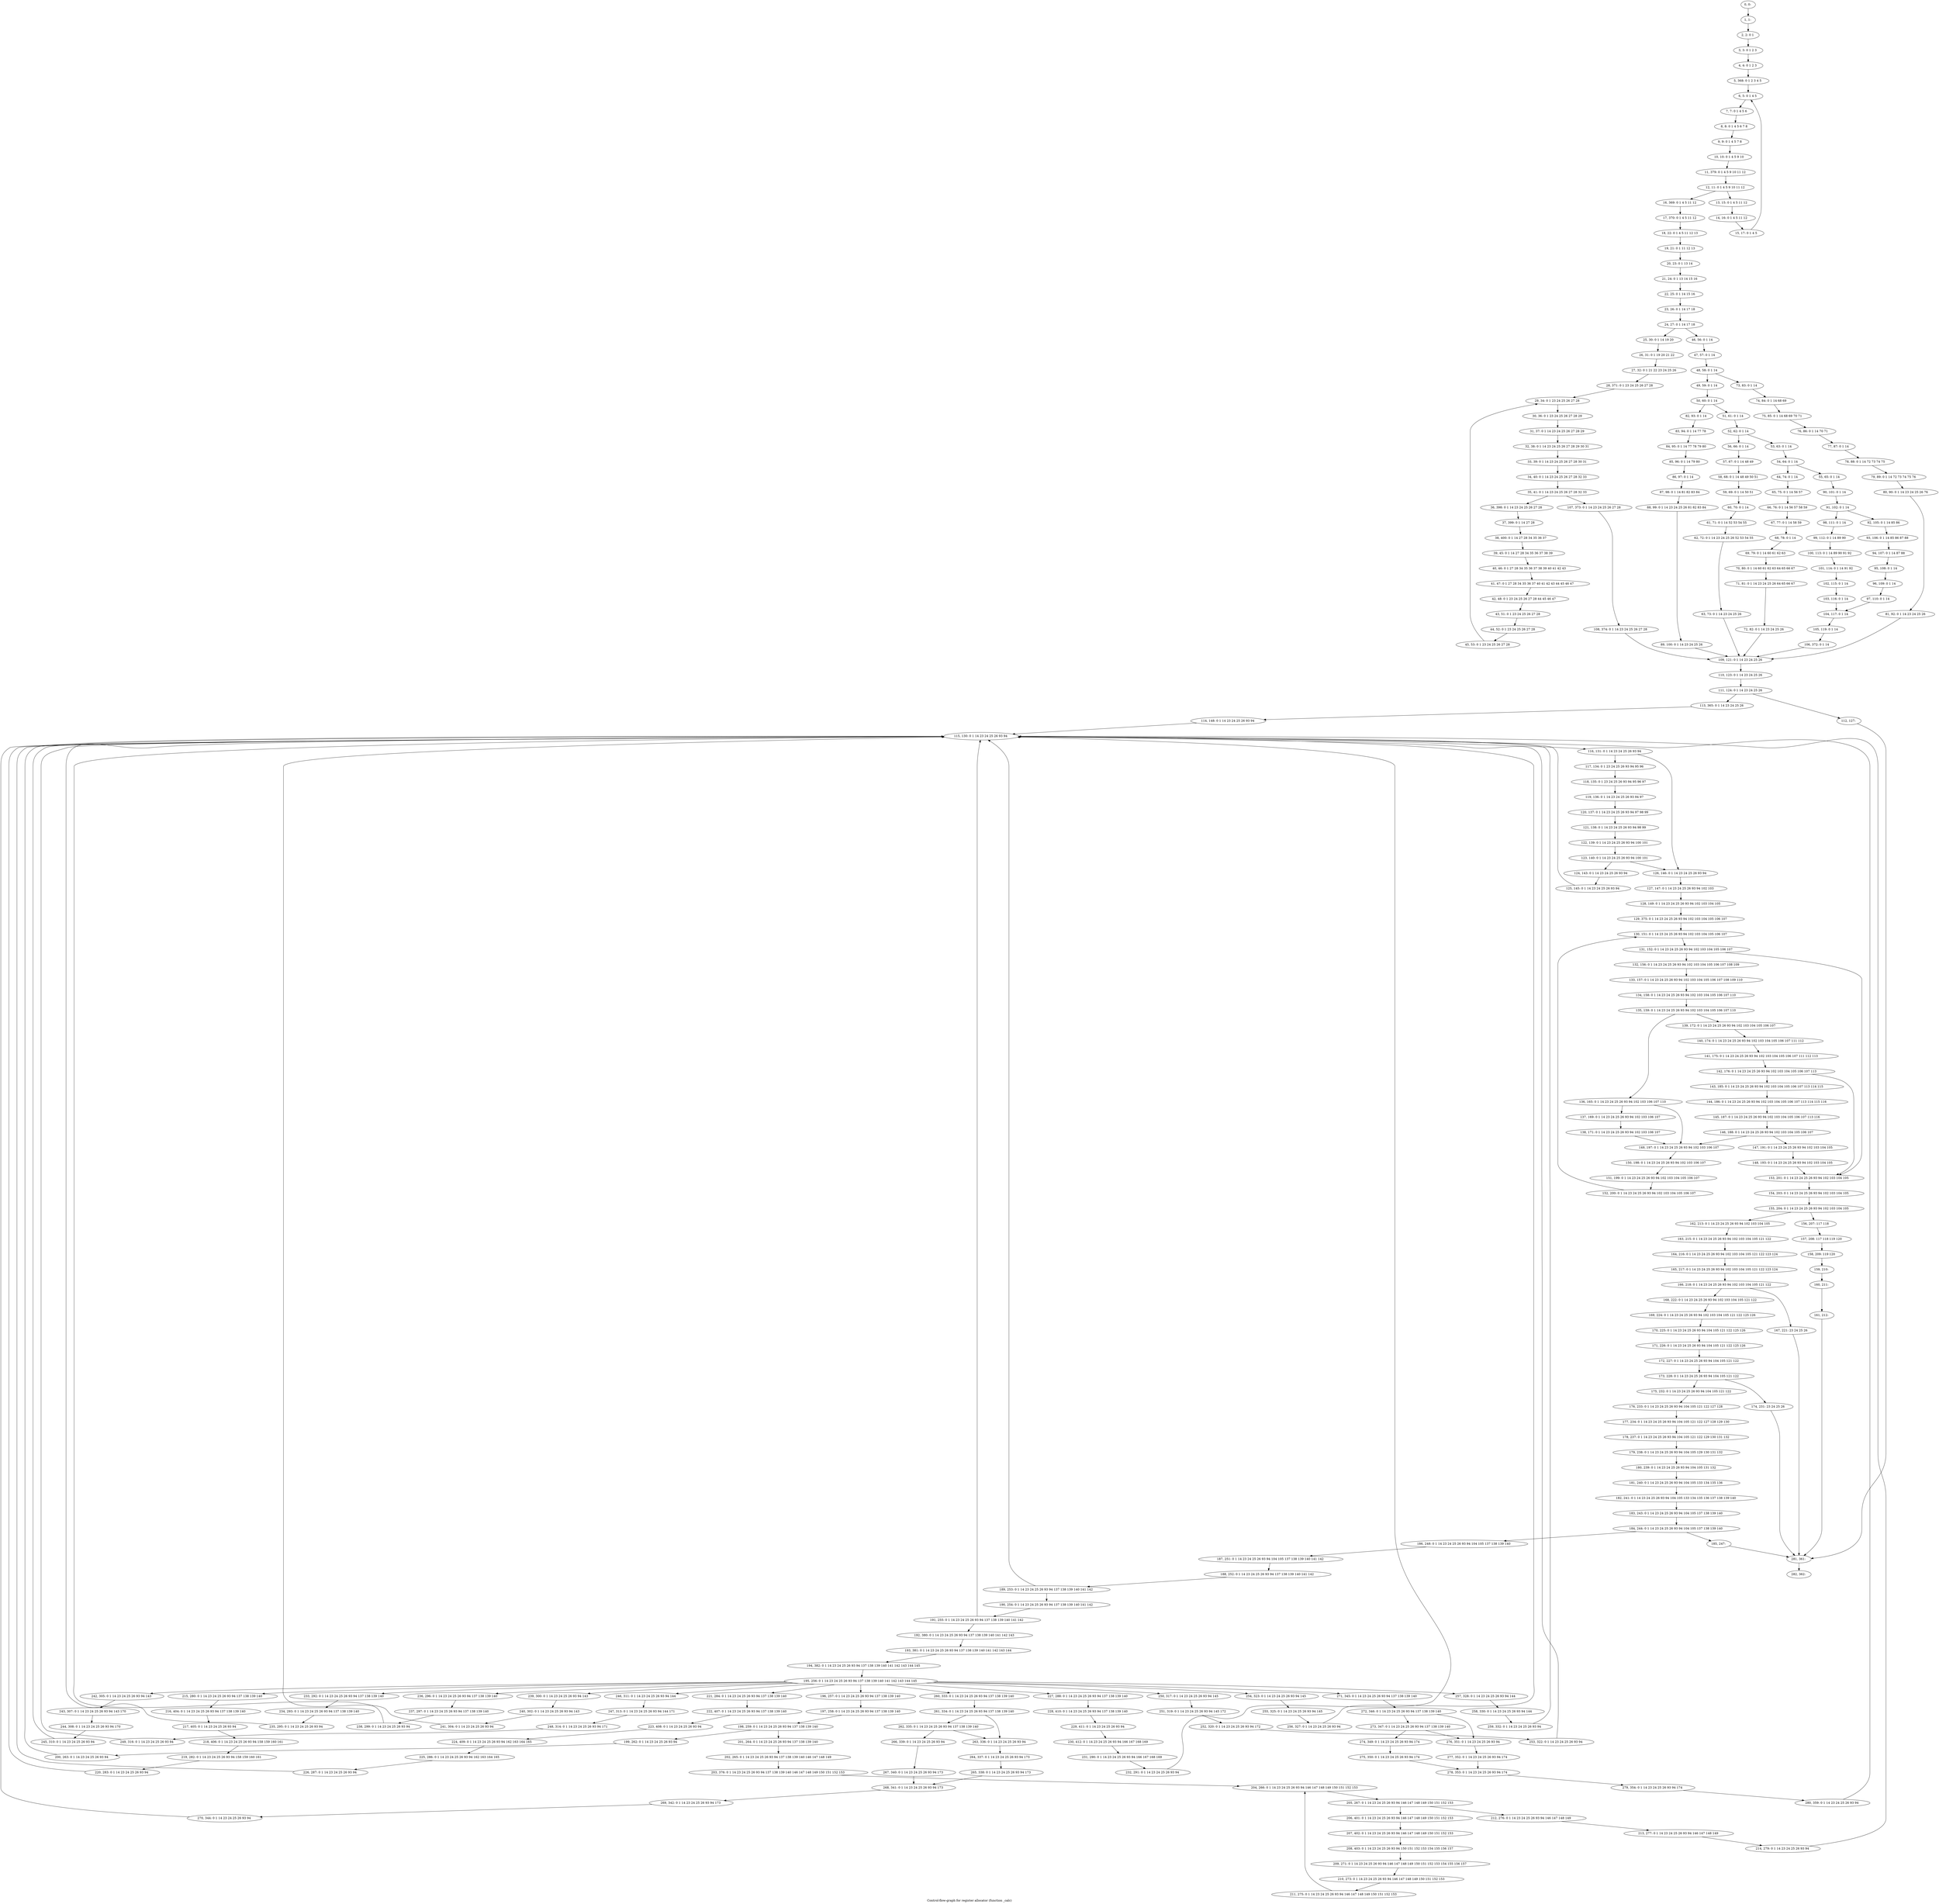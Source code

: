digraph G {
graph [label="Control-flow-graph for register allocator (function _calc)"]
0[label="0, 0: "];
1[label="1, 1: "];
2[label="2, 2: 0 1 "];
3[label="3, 3: 0 1 2 3 "];
4[label="4, 4: 0 1 2 3 "];
5[label="5, 368: 0 1 2 3 4 5 "];
6[label="6, 5: 0 1 4 5 "];
7[label="7, 7: 0 1 4 5 6 "];
8[label="8, 8: 0 1 4 5 6 7 8 "];
9[label="9, 9: 0 1 4 5 7 8 "];
10[label="10, 10: 0 1 4 5 9 10 "];
11[label="11, 379: 0 1 4 5 9 10 11 12 "];
12[label="12, 11: 0 1 4 5 9 10 11 12 "];
13[label="13, 15: 0 1 4 5 11 12 "];
14[label="14, 16: 0 1 4 5 11 12 "];
15[label="15, 17: 0 1 4 5 "];
16[label="16, 369: 0 1 4 5 11 12 "];
17[label="17, 370: 0 1 4 5 11 12 "];
18[label="18, 22: 0 1 4 5 11 12 13 "];
19[label="19, 21: 0 1 11 12 13 "];
20[label="20, 23: 0 1 13 14 "];
21[label="21, 24: 0 1 13 14 15 16 "];
22[label="22, 25: 0 1 14 15 16 "];
23[label="23, 26: 0 1 14 17 18 "];
24[label="24, 27: 0 1 14 17 18 "];
25[label="25, 30: 0 1 14 19 20 "];
26[label="26, 31: 0 1 19 20 21 22 "];
27[label="27, 32: 0 1 21 22 23 24 25 26 "];
28[label="28, 371: 0 1 23 24 25 26 27 28 "];
29[label="29, 34: 0 1 23 24 25 26 27 28 "];
30[label="30, 36: 0 1 23 24 25 26 27 28 29 "];
31[label="31, 37: 0 1 14 23 24 25 26 27 28 29 "];
32[label="32, 38: 0 1 14 23 24 25 26 27 28 29 30 31 "];
33[label="33, 39: 0 1 14 23 24 25 26 27 28 30 31 "];
34[label="34, 40: 0 1 14 23 24 25 26 27 28 32 33 "];
35[label="35, 41: 0 1 14 23 24 25 26 27 28 32 33 "];
36[label="36, 398: 0 1 14 23 24 25 26 27 28 "];
37[label="37, 399: 0 1 14 27 28 "];
38[label="38, 400: 0 1 14 27 28 34 35 36 37 "];
39[label="39, 45: 0 1 14 27 28 34 35 36 37 38 39 "];
40[label="40, 46: 0 1 27 28 34 35 36 37 38 39 40 41 42 43 "];
41[label="41, 47: 0 1 27 28 34 35 36 37 40 41 42 43 44 45 46 47 "];
42[label="42, 48: 0 1 23 24 25 26 27 28 44 45 46 47 "];
43[label="43, 51: 0 1 23 24 25 26 27 28 "];
44[label="44, 52: 0 1 23 24 25 26 27 28 "];
45[label="45, 53: 0 1 23 24 25 26 27 28 "];
46[label="46, 56: 0 1 14 "];
47[label="47, 57: 0 1 14 "];
48[label="48, 58: 0 1 14 "];
49[label="49, 59: 0 1 14 "];
50[label="50, 60: 0 1 14 "];
51[label="51, 61: 0 1 14 "];
52[label="52, 62: 0 1 14 "];
53[label="53, 63: 0 1 14 "];
54[label="54, 64: 0 1 14 "];
55[label="55, 65: 0 1 14 "];
56[label="56, 66: 0 1 14 "];
57[label="57, 67: 0 1 14 48 49 "];
58[label="58, 68: 0 1 14 48 49 50 51 "];
59[label="59, 69: 0 1 14 50 51 "];
60[label="60, 70: 0 1 14 "];
61[label="61, 71: 0 1 14 52 53 54 55 "];
62[label="62, 72: 0 1 14 23 24 25 26 52 53 54 55 "];
63[label="63, 73: 0 1 14 23 24 25 26 "];
64[label="64, 74: 0 1 14 "];
65[label="65, 75: 0 1 14 56 57 "];
66[label="66, 76: 0 1 14 56 57 58 59 "];
67[label="67, 77: 0 1 14 58 59 "];
68[label="68, 78: 0 1 14 "];
69[label="69, 79: 0 1 14 60 61 62 63 "];
70[label="70, 80: 0 1 14 60 61 62 63 64 65 66 67 "];
71[label="71, 81: 0 1 14 23 24 25 26 64 65 66 67 "];
72[label="72, 82: 0 1 14 23 24 25 26 "];
73[label="73, 83: 0 1 14 "];
74[label="74, 84: 0 1 14 68 69 "];
75[label="75, 85: 0 1 14 68 69 70 71 "];
76[label="76, 86: 0 1 14 70 71 "];
77[label="77, 87: 0 1 14 "];
78[label="78, 88: 0 1 14 72 73 74 75 "];
79[label="79, 89: 0 1 14 72 73 74 75 76 "];
80[label="80, 90: 0 1 14 23 24 25 26 76 "];
81[label="81, 92: 0 1 14 23 24 25 26 "];
82[label="82, 93: 0 1 14 "];
83[label="83, 94: 0 1 14 77 78 "];
84[label="84, 95: 0 1 14 77 78 79 80 "];
85[label="85, 96: 0 1 14 79 80 "];
86[label="86, 97: 0 1 14 "];
87[label="87, 98: 0 1 14 81 82 83 84 "];
88[label="88, 99: 0 1 14 23 24 25 26 81 82 83 84 "];
89[label="89, 100: 0 1 14 23 24 25 26 "];
90[label="90, 101: 0 1 14 "];
91[label="91, 102: 0 1 14 "];
92[label="92, 105: 0 1 14 85 86 "];
93[label="93, 106: 0 1 14 85 86 87 88 "];
94[label="94, 107: 0 1 14 87 88 "];
95[label="95, 108: 0 1 14 "];
96[label="96, 109: 0 1 14 "];
97[label="97, 110: 0 1 14 "];
98[label="98, 111: 0 1 14 "];
99[label="99, 112: 0 1 14 89 90 "];
100[label="100, 113: 0 1 14 89 90 91 92 "];
101[label="101, 114: 0 1 14 91 92 "];
102[label="102, 115: 0 1 14 "];
103[label="103, 116: 0 1 14 "];
104[label="104, 117: 0 1 14 "];
105[label="105, 119: 0 1 14 "];
106[label="106, 372: 0 1 14 "];
107[label="107, 373: 0 1 14 23 24 25 26 27 28 "];
108[label="108, 374: 0 1 14 23 24 25 26 27 28 "];
109[label="109, 121: 0 1 14 23 24 25 26 "];
110[label="110, 123: 0 1 14 23 24 25 26 "];
111[label="111, 124: 0 1 14 23 24 25 26 "];
112[label="112, 127: "];
113[label="113, 365: 0 1 14 23 24 25 26 "];
114[label="114, 148: 0 1 14 23 24 25 26 93 94 "];
115[label="115, 130: 0 1 14 23 24 25 26 93 94 "];
116[label="116, 131: 0 1 14 23 24 25 26 93 94 "];
117[label="117, 134: 0 1 23 24 25 26 93 94 95 96 "];
118[label="118, 135: 0 1 23 24 25 26 93 94 95 96 97 "];
119[label="119, 136: 0 1 14 23 24 25 26 93 94 97 "];
120[label="120, 137: 0 1 14 23 24 25 26 93 94 97 98 99 "];
121[label="121, 138: 0 1 14 23 24 25 26 93 94 98 99 "];
122[label="122, 139: 0 1 14 23 24 25 26 93 94 100 101 "];
123[label="123, 140: 0 1 14 23 24 25 26 93 94 100 101 "];
124[label="124, 143: 0 1 14 23 24 25 26 93 94 "];
125[label="125, 145: 0 1 14 23 24 25 26 93 94 "];
126[label="126, 146: 0 1 14 23 24 25 26 93 94 "];
127[label="127, 147: 0 1 14 23 24 25 26 93 94 102 103 "];
128[label="128, 149: 0 1 14 23 24 25 26 93 94 102 103 104 105 "];
129[label="129, 375: 0 1 14 23 24 25 26 93 94 102 103 104 105 106 107 "];
130[label="130, 151: 0 1 14 23 24 25 26 93 94 102 103 104 105 106 107 "];
131[label="131, 152: 0 1 14 23 24 25 26 93 94 102 103 104 105 106 107 "];
132[label="132, 156: 0 1 14 23 24 25 26 93 94 102 103 104 105 106 107 108 109 "];
133[label="133, 157: 0 1 14 23 24 25 26 93 94 102 103 104 105 106 107 108 109 110 "];
134[label="134, 158: 0 1 14 23 24 25 26 93 94 102 103 104 105 106 107 110 "];
135[label="135, 159: 0 1 14 23 24 25 26 93 94 102 103 104 105 106 107 110 "];
136[label="136, 165: 0 1 14 23 24 25 26 93 94 102 103 106 107 110 "];
137[label="137, 169: 0 1 14 23 24 25 26 93 94 102 103 106 107 "];
138[label="138, 171: 0 1 14 23 24 25 26 93 94 102 103 106 107 "];
139[label="139, 172: 0 1 14 23 24 25 26 93 94 102 103 104 105 106 107 "];
140[label="140, 174: 0 1 14 23 24 25 26 93 94 102 103 104 105 106 107 111 112 "];
141[label="141, 175: 0 1 14 23 24 25 26 93 94 102 103 104 105 106 107 111 112 113 "];
142[label="142, 176: 0 1 14 23 24 25 26 93 94 102 103 104 105 106 107 113 "];
143[label="143, 185: 0 1 14 23 24 25 26 93 94 102 103 104 105 106 107 113 114 115 "];
144[label="144, 186: 0 1 14 23 24 25 26 93 94 102 103 104 105 106 107 113 114 115 116 "];
145[label="145, 187: 0 1 14 23 24 25 26 93 94 102 103 104 105 106 107 113 116 "];
146[label="146, 188: 0 1 14 23 24 25 26 93 94 102 103 104 105 106 107 "];
147[label="147, 191: 0 1 14 23 24 25 26 93 94 102 103 104 105 "];
148[label="148, 193: 0 1 14 23 24 25 26 93 94 102 103 104 105 "];
149[label="149, 197: 0 1 14 23 24 25 26 93 94 102 103 106 107 "];
150[label="150, 198: 0 1 14 23 24 25 26 93 94 102 103 106 107 "];
151[label="151, 199: 0 1 14 23 24 25 26 93 94 102 103 104 105 106 107 "];
152[label="152, 200: 0 1 14 23 24 25 26 93 94 102 103 104 105 106 107 "];
153[label="153, 201: 0 1 14 23 24 25 26 93 94 102 103 104 105 "];
154[label="154, 203: 0 1 14 23 24 25 26 93 94 102 103 104 105 "];
155[label="155, 204: 0 1 14 23 24 25 26 93 94 102 103 104 105 "];
156[label="156, 207: 117 118 "];
157[label="157, 208: 117 118 119 120 "];
158[label="158, 209: 119 120 "];
159[label="159, 210: "];
160[label="160, 211: "];
161[label="161, 212: "];
162[label="162, 213: 0 1 14 23 24 25 26 93 94 102 103 104 105 "];
163[label="163, 215: 0 1 14 23 24 25 26 93 94 102 103 104 105 121 122 "];
164[label="164, 216: 0 1 14 23 24 25 26 93 94 102 103 104 105 121 122 123 124 "];
165[label="165, 217: 0 1 14 23 24 25 26 93 94 102 103 104 105 121 122 123 124 "];
166[label="166, 218: 0 1 14 23 24 25 26 93 94 102 103 104 105 121 122 "];
167[label="167, 221: 23 24 25 26 "];
168[label="168, 222: 0 1 14 23 24 25 26 93 94 102 103 104 105 121 122 "];
169[label="169, 224: 0 1 14 23 24 25 26 93 94 102 103 104 105 121 122 125 126 "];
170[label="170, 225: 0 1 14 23 24 25 26 93 94 104 105 121 122 125 126 "];
171[label="171, 226: 0 1 14 23 24 25 26 93 94 104 105 121 122 125 126 "];
172[label="172, 227: 0 1 14 23 24 25 26 93 94 104 105 121 122 "];
173[label="173, 228: 0 1 14 23 24 25 26 93 94 104 105 121 122 "];
174[label="174, 231: 23 24 25 26 "];
175[label="175, 232: 0 1 14 23 24 25 26 93 94 104 105 121 122 "];
176[label="176, 233: 0 1 14 23 24 25 26 93 94 104 105 121 122 127 128 "];
177[label="177, 234: 0 1 14 23 24 25 26 93 94 104 105 121 122 127 128 129 130 "];
178[label="178, 237: 0 1 14 23 24 25 26 93 94 104 105 121 122 129 130 131 132 "];
179[label="179, 238: 0 1 14 23 24 25 26 93 94 104 105 129 130 131 132 "];
180[label="180, 239: 0 1 14 23 24 25 26 93 94 104 105 131 132 "];
181[label="181, 240: 0 1 14 23 24 25 26 93 94 104 105 133 134 135 136 "];
182[label="182, 241: 0 1 14 23 24 25 26 93 94 104 105 133 134 135 136 137 138 139 140 "];
183[label="183, 243: 0 1 14 23 24 25 26 93 94 104 105 137 138 139 140 "];
184[label="184, 244: 0 1 14 23 24 25 26 93 94 104 105 137 138 139 140 "];
185[label="185, 247: "];
186[label="186, 248: 0 1 14 23 24 25 26 93 94 104 105 137 138 139 140 "];
187[label="187, 251: 0 1 14 23 24 25 26 93 94 104 105 137 138 139 140 141 142 "];
188[label="188, 252: 0 1 14 23 24 25 26 93 94 137 138 139 140 141 142 "];
189[label="189, 253: 0 1 14 23 24 25 26 93 94 137 138 139 140 141 142 "];
190[label="190, 254: 0 1 14 23 24 25 26 93 94 137 138 139 140 141 142 "];
191[label="191, 255: 0 1 14 23 24 25 26 93 94 137 138 139 140 141 142 "];
192[label="192, 380: 0 1 14 23 24 25 26 93 94 137 138 139 140 141 142 143 "];
193[label="193, 381: 0 1 14 23 24 25 26 93 94 137 138 139 140 141 142 143 144 "];
194[label="194, 382: 0 1 14 23 24 25 26 93 94 137 138 139 140 141 142 143 144 145 "];
195[label="195, 256: 0 1 14 23 24 25 26 93 94 137 138 139 140 141 142 143 144 145 "];
196[label="196, 257: 0 1 14 23 24 25 26 93 94 137 138 139 140 "];
197[label="197, 258: 0 1 14 23 24 25 26 93 94 137 138 139 140 "];
198[label="198, 259: 0 1 14 23 24 25 26 93 94 137 138 139 140 "];
199[label="199, 262: 0 1 14 23 24 25 26 93 94 "];
200[label="200, 263: 0 1 14 23 24 25 26 93 94 "];
201[label="201, 264: 0 1 14 23 24 25 26 93 94 137 138 139 140 "];
202[label="202, 265: 0 1 14 23 24 25 26 93 94 137 138 139 140 146 147 148 149 "];
203[label="203, 376: 0 1 14 23 24 25 26 93 94 137 138 139 140 146 147 148 149 150 151 152 153 "];
204[label="204, 266: 0 1 14 23 24 25 26 93 94 146 147 148 149 150 151 152 153 "];
205[label="205, 267: 0 1 14 23 24 25 26 93 94 146 147 148 149 150 151 152 153 "];
206[label="206, 401: 0 1 14 23 24 25 26 93 94 146 147 148 149 150 151 152 153 "];
207[label="207, 402: 0 1 14 23 24 25 26 93 94 146 147 148 149 150 151 152 153 "];
208[label="208, 403: 0 1 14 23 24 25 26 93 94 150 151 152 153 154 155 156 157 "];
209[label="209, 271: 0 1 14 23 24 25 26 93 94 146 147 148 149 150 151 152 153 154 155 156 157 "];
210[label="210, 273: 0 1 14 23 24 25 26 93 94 146 147 148 149 150 151 152 153 "];
211[label="211, 275: 0 1 14 23 24 25 26 93 94 146 147 148 149 150 151 152 153 "];
212[label="212, 276: 0 1 14 23 24 25 26 93 94 146 147 148 149 "];
213[label="213, 277: 0 1 14 23 24 25 26 93 94 146 147 148 149 "];
214[label="214, 279: 0 1 14 23 24 25 26 93 94 "];
215[label="215, 280: 0 1 14 23 24 25 26 93 94 137 138 139 140 "];
216[label="216, 404: 0 1 14 23 24 25 26 93 94 137 138 139 140 "];
217[label="217, 405: 0 1 14 23 24 25 26 93 94 "];
218[label="218, 406: 0 1 14 23 24 25 26 93 94 158 159 160 161 "];
219[label="219, 282: 0 1 14 23 24 25 26 93 94 158 159 160 161 "];
220[label="220, 283: 0 1 14 23 24 25 26 93 94 "];
221[label="221, 284: 0 1 14 23 24 25 26 93 94 137 138 139 140 "];
222[label="222, 407: 0 1 14 23 24 25 26 93 94 137 138 139 140 "];
223[label="223, 408: 0 1 14 23 24 25 26 93 94 "];
224[label="224, 409: 0 1 14 23 24 25 26 93 94 162 163 164 165 "];
225[label="225, 286: 0 1 14 23 24 25 26 93 94 162 163 164 165 "];
226[label="226, 287: 0 1 14 23 24 25 26 93 94 "];
227[label="227, 288: 0 1 14 23 24 25 26 93 94 137 138 139 140 "];
228[label="228, 410: 0 1 14 23 24 25 26 93 94 137 138 139 140 "];
229[label="229, 411: 0 1 14 23 24 25 26 93 94 "];
230[label="230, 412: 0 1 14 23 24 25 26 93 94 166 167 168 169 "];
231[label="231, 290: 0 1 14 23 24 25 26 93 94 166 167 168 169 "];
232[label="232, 291: 0 1 14 23 24 25 26 93 94 "];
233[label="233, 292: 0 1 14 23 24 25 26 93 94 137 138 139 140 "];
234[label="234, 293: 0 1 14 23 24 25 26 93 94 137 138 139 140 "];
235[label="235, 295: 0 1 14 23 24 25 26 93 94 "];
236[label="236, 296: 0 1 14 23 24 25 26 93 94 137 138 139 140 "];
237[label="237, 297: 0 1 14 23 24 25 26 93 94 137 138 139 140 "];
238[label="238, 299: 0 1 14 23 24 25 26 93 94 "];
239[label="239, 300: 0 1 14 23 24 25 26 93 94 143 "];
240[label="240, 302: 0 1 14 23 24 25 26 93 94 143 "];
241[label="241, 304: 0 1 14 23 24 25 26 93 94 "];
242[label="242, 305: 0 1 14 23 24 25 26 93 94 143 "];
243[label="243, 307: 0 1 14 23 24 25 26 93 94 143 170 "];
244[label="244, 308: 0 1 14 23 24 25 26 93 94 170 "];
245[label="245, 310: 0 1 14 23 24 25 26 93 94 "];
246[label="246, 311: 0 1 14 23 24 25 26 93 94 144 "];
247[label="247, 313: 0 1 14 23 24 25 26 93 94 144 171 "];
248[label="248, 314: 0 1 14 23 24 25 26 93 94 171 "];
249[label="249, 316: 0 1 14 23 24 25 26 93 94 "];
250[label="250, 317: 0 1 14 23 24 25 26 93 94 145 "];
251[label="251, 319: 0 1 14 23 24 25 26 93 94 145 172 "];
252[label="252, 320: 0 1 14 23 24 25 26 93 94 172 "];
253[label="253, 322: 0 1 14 23 24 25 26 93 94 "];
254[label="254, 323: 0 1 14 23 24 25 26 93 94 145 "];
255[label="255, 325: 0 1 14 23 24 25 26 93 94 145 "];
256[label="256, 327: 0 1 14 23 24 25 26 93 94 "];
257[label="257, 328: 0 1 14 23 24 25 26 93 94 144 "];
258[label="258, 330: 0 1 14 23 24 25 26 93 94 144 "];
259[label="259, 332: 0 1 14 23 24 25 26 93 94 "];
260[label="260, 333: 0 1 14 23 24 25 26 93 94 137 138 139 140 "];
261[label="261, 334: 0 1 14 23 24 25 26 93 94 137 138 139 140 "];
262[label="262, 335: 0 1 14 23 24 25 26 93 94 137 138 139 140 "];
263[label="263, 336: 0 1 14 23 24 25 26 93 94 "];
264[label="264, 337: 0 1 14 23 24 25 26 93 94 173 "];
265[label="265, 338: 0 1 14 23 24 25 26 93 94 173 "];
266[label="266, 339: 0 1 14 23 24 25 26 93 94 "];
267[label="267, 340: 0 1 14 23 24 25 26 93 94 173 "];
268[label="268, 341: 0 1 14 23 24 25 26 93 94 173 "];
269[label="269, 342: 0 1 14 23 24 25 26 93 94 173 "];
270[label="270, 344: 0 1 14 23 24 25 26 93 94 "];
271[label="271, 345: 0 1 14 23 24 25 26 93 94 137 138 139 140 "];
272[label="272, 346: 0 1 14 23 24 25 26 93 94 137 138 139 140 "];
273[label="273, 347: 0 1 14 23 24 25 26 93 94 137 138 139 140 "];
274[label="274, 349: 0 1 14 23 24 25 26 93 94 174 "];
275[label="275, 350: 0 1 14 23 24 25 26 93 94 174 "];
276[label="276, 351: 0 1 14 23 24 25 26 93 94 "];
277[label="277, 352: 0 1 14 23 24 25 26 93 94 174 "];
278[label="278, 353: 0 1 14 23 24 25 26 93 94 174 "];
279[label="279, 354: 0 1 14 23 24 25 26 93 94 174 "];
280[label="280, 359: 0 1 14 23 24 25 26 93 94 "];
281[label="281, 361: "];
282[label="282, 362: "];
0->1 ;
1->2 ;
2->3 ;
3->4 ;
4->5 ;
5->6 ;
6->7 ;
7->8 ;
8->9 ;
9->10 ;
10->11 ;
11->12 ;
12->13 ;
12->16 ;
13->14 ;
14->15 ;
15->6 ;
16->17 ;
17->18 ;
18->19 ;
19->20 ;
20->21 ;
21->22 ;
22->23 ;
23->24 ;
24->25 ;
24->46 ;
25->26 ;
26->27 ;
27->28 ;
28->29 ;
29->30 ;
30->31 ;
31->32 ;
32->33 ;
33->34 ;
34->35 ;
35->36 ;
35->107 ;
36->37 ;
37->38 ;
38->39 ;
39->40 ;
40->41 ;
41->42 ;
42->43 ;
43->44 ;
44->45 ;
45->29 ;
46->47 ;
47->48 ;
48->49 ;
48->73 ;
49->50 ;
50->51 ;
50->82 ;
51->52 ;
52->53 ;
52->56 ;
53->54 ;
54->55 ;
54->64 ;
55->90 ;
56->57 ;
57->58 ;
58->59 ;
59->60 ;
60->61 ;
61->62 ;
62->63 ;
63->109 ;
64->65 ;
65->66 ;
66->67 ;
67->68 ;
68->69 ;
69->70 ;
70->71 ;
71->72 ;
72->109 ;
73->74 ;
74->75 ;
75->76 ;
76->77 ;
77->78 ;
78->79 ;
79->80 ;
80->81 ;
81->109 ;
82->83 ;
83->84 ;
84->85 ;
85->86 ;
86->87 ;
87->88 ;
88->89 ;
89->109 ;
90->91 ;
91->92 ;
91->98 ;
92->93 ;
93->94 ;
94->95 ;
95->96 ;
96->97 ;
97->104 ;
98->99 ;
99->100 ;
100->101 ;
101->102 ;
102->103 ;
103->104 ;
104->105 ;
105->106 ;
106->109 ;
107->108 ;
108->109 ;
109->110 ;
110->111 ;
111->112 ;
111->113 ;
112->281 ;
113->114 ;
114->115 ;
115->116 ;
116->117 ;
116->126 ;
117->118 ;
118->119 ;
119->120 ;
120->121 ;
121->122 ;
122->123 ;
123->124 ;
123->126 ;
124->125 ;
125->115 ;
126->127 ;
127->128 ;
128->129 ;
129->130 ;
130->131 ;
131->132 ;
131->153 ;
132->133 ;
133->134 ;
134->135 ;
135->136 ;
135->139 ;
136->137 ;
136->149 ;
137->138 ;
138->149 ;
139->140 ;
140->141 ;
141->142 ;
142->143 ;
142->153 ;
143->144 ;
144->145 ;
145->146 ;
146->147 ;
146->149 ;
147->148 ;
148->153 ;
149->150 ;
150->151 ;
151->152 ;
152->130 ;
153->154 ;
154->155 ;
155->156 ;
155->162 ;
156->157 ;
157->158 ;
158->159 ;
159->160 ;
160->161 ;
161->281 ;
162->163 ;
163->164 ;
164->165 ;
165->166 ;
166->167 ;
166->168 ;
167->281 ;
168->169 ;
169->170 ;
170->171 ;
171->172 ;
172->173 ;
173->174 ;
173->175 ;
174->281 ;
175->176 ;
176->177 ;
177->178 ;
178->179 ;
179->180 ;
180->181 ;
181->182 ;
182->183 ;
183->184 ;
184->185 ;
184->186 ;
185->281 ;
186->187 ;
187->188 ;
188->189 ;
189->190 ;
189->115 ;
190->191 ;
191->192 ;
191->115 ;
192->193 ;
193->194 ;
194->195 ;
195->196 ;
195->215 ;
195->221 ;
195->227 ;
195->233 ;
195->236 ;
195->239 ;
195->242 ;
195->250 ;
195->246 ;
195->257 ;
195->254 ;
195->260 ;
195->271 ;
196->197 ;
197->198 ;
198->199 ;
198->201 ;
199->200 ;
200->115 ;
201->202 ;
202->203 ;
203->204 ;
204->205 ;
205->206 ;
205->212 ;
206->207 ;
207->208 ;
208->209 ;
209->210 ;
210->211 ;
211->204 ;
212->213 ;
213->214 ;
214->115 ;
215->216 ;
216->217 ;
217->218 ;
218->219 ;
219->220 ;
220->115 ;
221->222 ;
222->223 ;
223->224 ;
224->225 ;
225->226 ;
226->115 ;
227->228 ;
228->229 ;
229->230 ;
230->231 ;
231->232 ;
232->115 ;
233->234 ;
234->235 ;
235->115 ;
236->237 ;
237->238 ;
238->115 ;
239->240 ;
240->241 ;
241->115 ;
242->243 ;
243->244 ;
244->245 ;
245->115 ;
246->247 ;
247->248 ;
248->249 ;
249->115 ;
250->251 ;
251->252 ;
252->253 ;
253->115 ;
254->255 ;
255->256 ;
256->115 ;
257->258 ;
258->259 ;
259->115 ;
260->261 ;
261->262 ;
261->263 ;
262->263 ;
262->266 ;
263->264 ;
264->265 ;
265->268 ;
266->267 ;
267->268 ;
268->269 ;
269->270 ;
270->115 ;
271->272 ;
272->273 ;
272->276 ;
273->274 ;
273->276 ;
274->275 ;
275->278 ;
276->277 ;
277->278 ;
278->279 ;
279->280 ;
280->115 ;
281->282 ;
}

